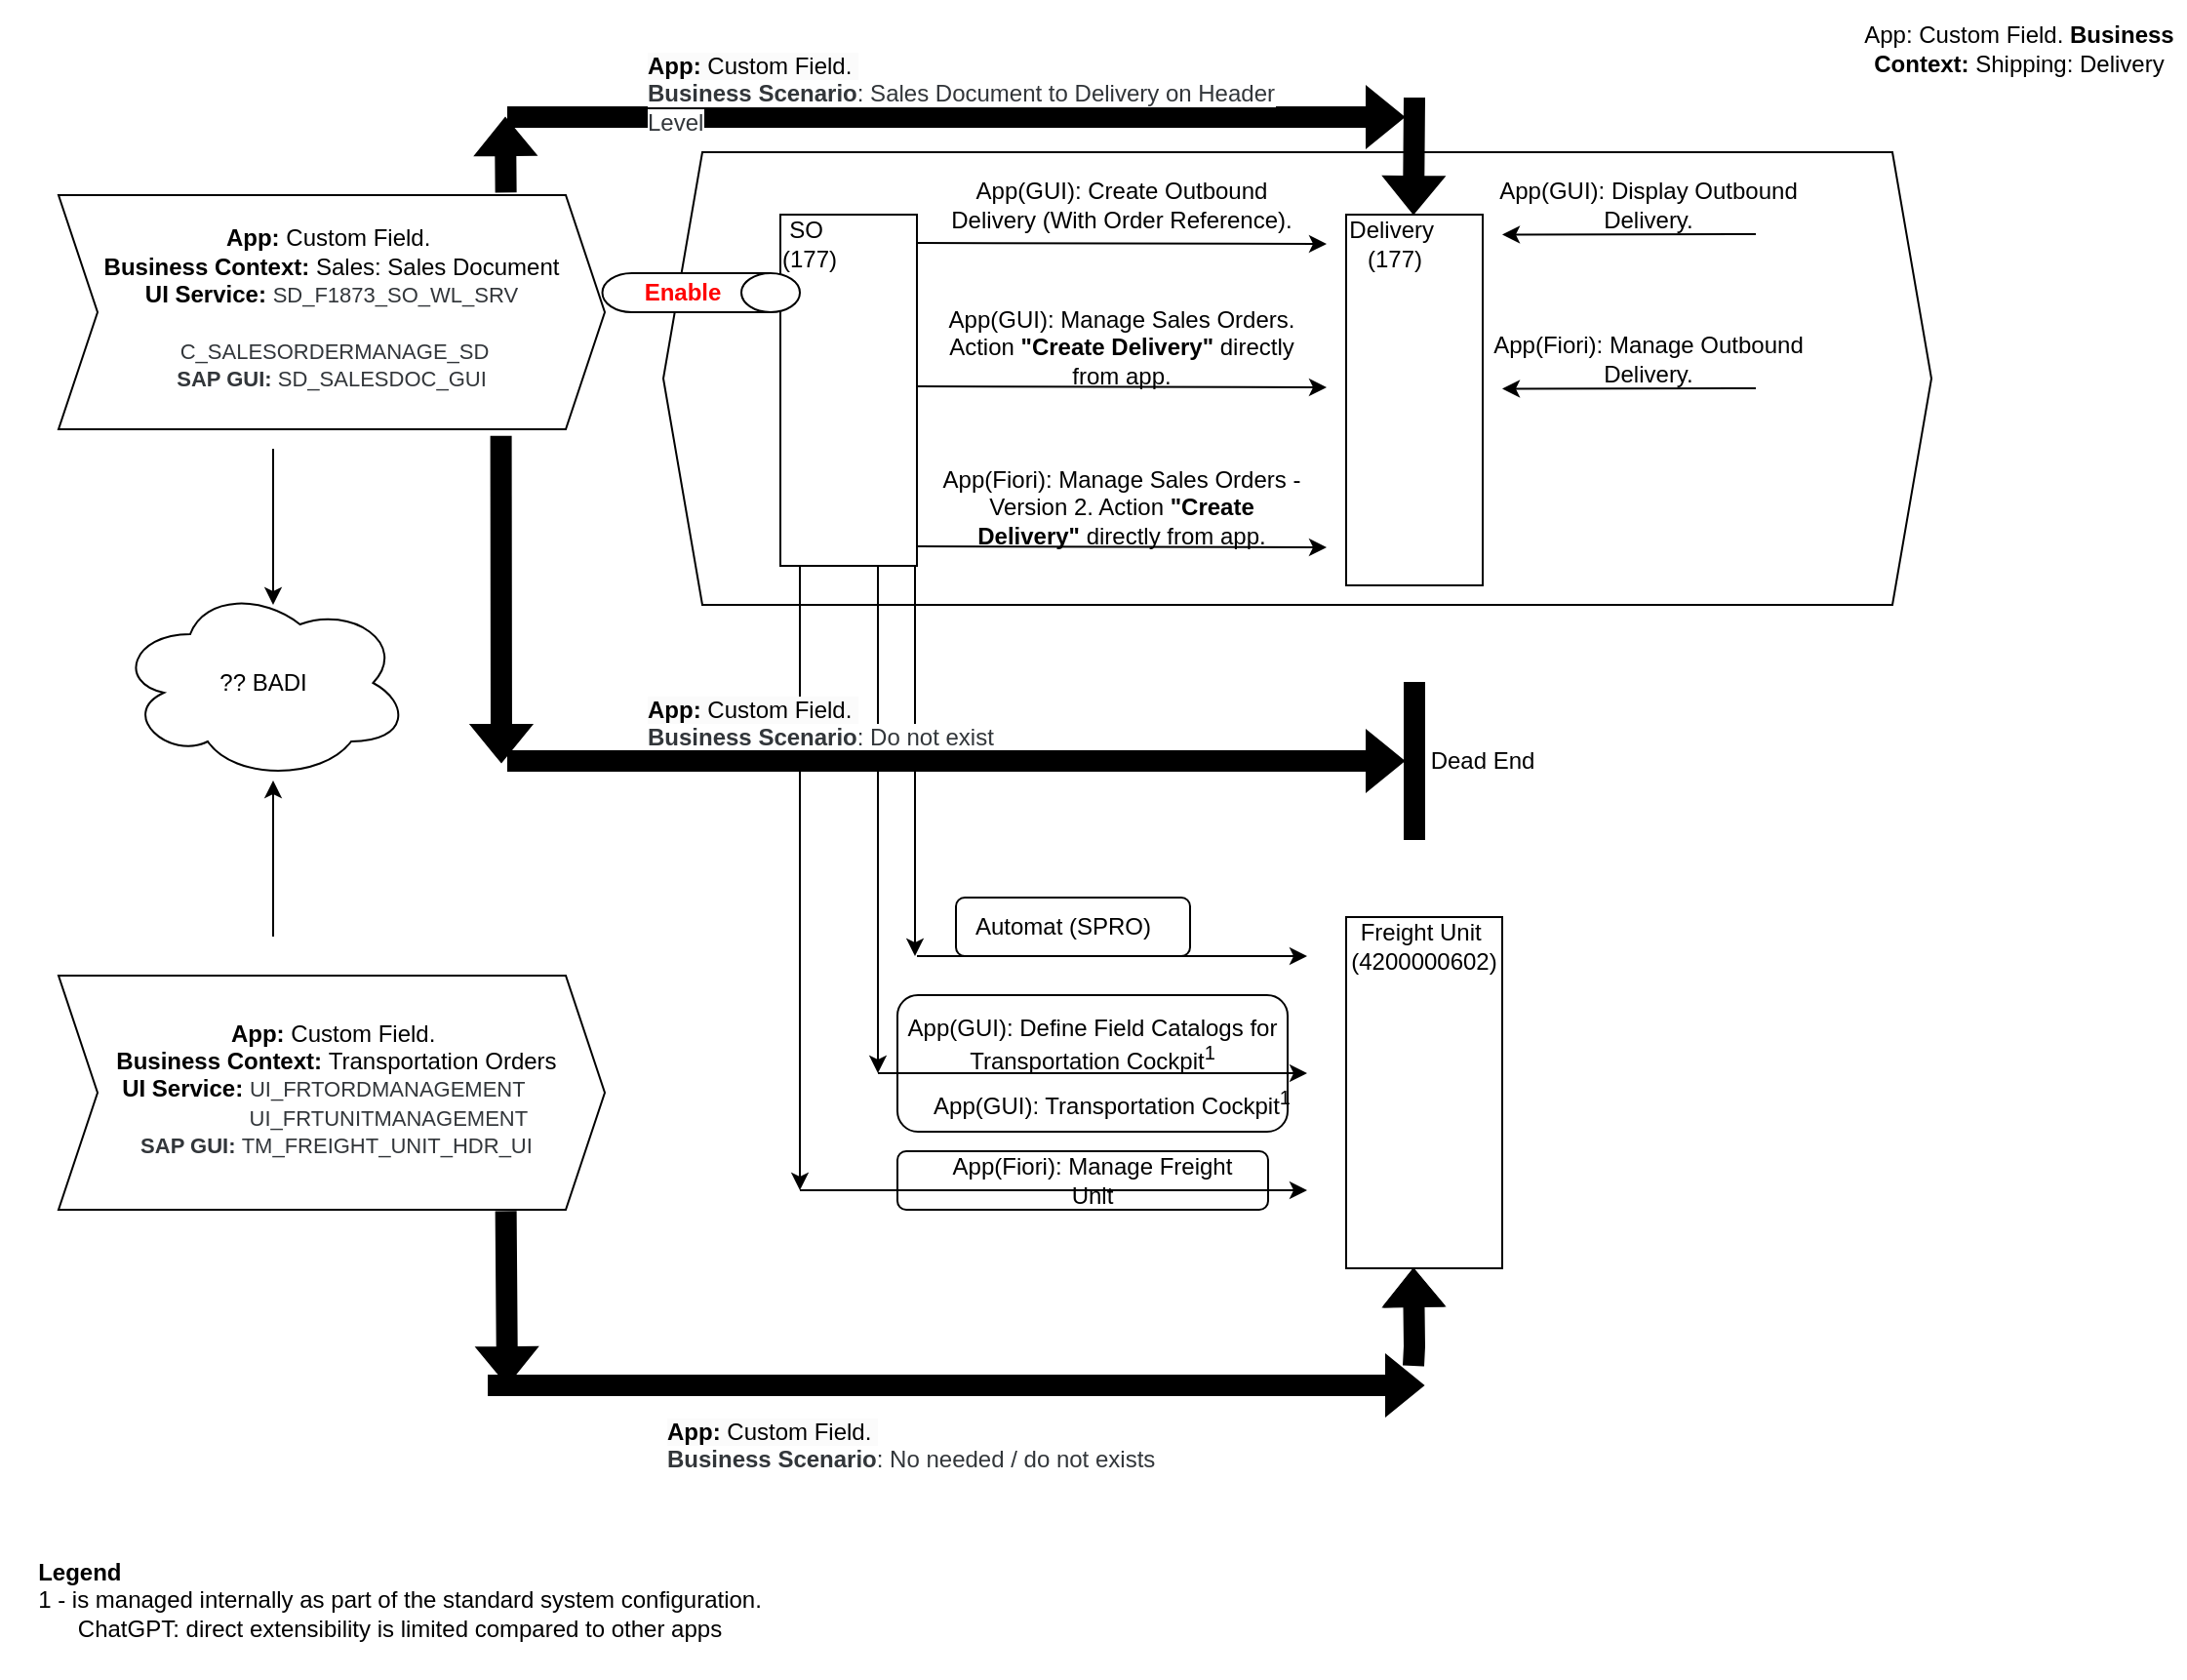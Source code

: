 <mxfile version="25.0.3">
  <diagram id="kgpKYQtTHZ0yAKxKKP6v" name="Page-1">
    <mxGraphModel dx="1977" dy="879" grid="1" gridSize="10" guides="1" tooltips="1" connect="1" arrows="1" fold="1" page="1" pageScale="1" pageWidth="850" pageHeight="1100" math="0" shadow="0">
      <root>
        <mxCell id="0" />
        <mxCell id="1" parent="0" />
        <mxCell id="PvaBhO4NJk3QBFCh-NM1-59" value="" style="rounded=1;whiteSpace=wrap;html=1;" vertex="1" parent="1">
          <mxGeometry x="200" y="620" width="190" height="30" as="geometry" />
        </mxCell>
        <mxCell id="PvaBhO4NJk3QBFCh-NM1-58" value="" style="rounded=1;whiteSpace=wrap;html=1;" vertex="1" parent="1">
          <mxGeometry x="200" y="540" width="200" height="70" as="geometry" />
        </mxCell>
        <mxCell id="PvaBhO4NJk3QBFCh-NM1-57" value="" style="rounded=1;whiteSpace=wrap;html=1;" vertex="1" parent="1">
          <mxGeometry x="230" y="490" width="120" height="30" as="geometry" />
        </mxCell>
        <mxCell id="PvaBhO4NJk3QBFCh-NM1-27" value="" style="shape=step;perimeter=stepPerimeter;whiteSpace=wrap;html=1;fixedSize=1;" vertex="1" parent="1">
          <mxGeometry x="-230" y="130" width="280" height="120" as="geometry" />
        </mxCell>
        <mxCell id="PvaBhO4NJk3QBFCh-NM1-19" value="" style="shape=hexagon;perimeter=hexagonPerimeter2;whiteSpace=wrap;html=1;fixedSize=1;" vertex="1" parent="1">
          <mxGeometry x="80" y="108" width="650" height="232" as="geometry" />
        </mxCell>
        <mxCell id="PvaBhO4NJk3QBFCh-NM1-2" value="" style="rounded=0;whiteSpace=wrap;html=1;" vertex="1" parent="1">
          <mxGeometry x="140" y="140" width="70" height="180" as="geometry" />
        </mxCell>
        <mxCell id="PvaBhO4NJk3QBFCh-NM1-3" value="SO&amp;nbsp;&lt;div&gt;(177)&lt;/div&gt;" style="text;html=1;align=center;verticalAlign=middle;whiteSpace=wrap;rounded=0;" vertex="1" parent="1">
          <mxGeometry x="120" y="140" width="70" height="30" as="geometry" />
        </mxCell>
        <mxCell id="PvaBhO4NJk3QBFCh-NM1-4" value="" style="endArrow=classic;html=1;rounded=0;entryX=0;entryY=0.5;entryDx=0;entryDy=0;" edge="1" parent="1" target="PvaBhO4NJk3QBFCh-NM1-7">
          <mxGeometry width="50" height="50" relative="1" as="geometry">
            <mxPoint x="210" y="154.5" as="sourcePoint" />
            <mxPoint x="350" y="155" as="targetPoint" />
          </mxGeometry>
        </mxCell>
        <mxCell id="PvaBhO4NJk3QBFCh-NM1-6" value="" style="rounded=0;whiteSpace=wrap;html=1;" vertex="1" parent="1">
          <mxGeometry x="430" y="140" width="70" height="190" as="geometry" />
        </mxCell>
        <mxCell id="PvaBhO4NJk3QBFCh-NM1-7" value="Delivery&amp;nbsp;&lt;div&gt;(177)&lt;/div&gt;" style="text;html=1;align=center;verticalAlign=middle;whiteSpace=wrap;rounded=0;" vertex="1" parent="1">
          <mxGeometry x="420" y="140" width="70" height="30" as="geometry" />
        </mxCell>
        <mxCell id="PvaBhO4NJk3QBFCh-NM1-8" value="App(GUI): Create Outbound Delivery (With Order Reference)." style="text;html=1;align=center;verticalAlign=middle;whiteSpace=wrap;rounded=0;" vertex="1" parent="1">
          <mxGeometry x="220" y="120" width="190" height="30" as="geometry" />
        </mxCell>
        <mxCell id="PvaBhO4NJk3QBFCh-NM1-9" value="App(Fiori): Manage Sales Orders - Version 2. Action &lt;strong&gt;&quot;Create Delivery&quot;&lt;/strong&gt; directly from app." style="text;html=1;align=center;verticalAlign=middle;whiteSpace=wrap;rounded=0;" vertex="1" parent="1">
          <mxGeometry x="220" y="270" width="190" height="40" as="geometry" />
        </mxCell>
        <mxCell id="PvaBhO4NJk3QBFCh-NM1-10" value="" style="endArrow=classic;html=1;rounded=0;entryX=0;entryY=0.5;entryDx=0;entryDy=0;" edge="1" parent="1">
          <mxGeometry width="50" height="50" relative="1" as="geometry">
            <mxPoint x="210" y="310" as="sourcePoint" />
            <mxPoint x="420" y="310.5" as="targetPoint" />
          </mxGeometry>
        </mxCell>
        <mxCell id="PvaBhO4NJk3QBFCh-NM1-11" value="" style="endArrow=classic;html=1;rounded=0;entryX=0;entryY=0.5;entryDx=0;entryDy=0;" edge="1" parent="1">
          <mxGeometry width="50" height="50" relative="1" as="geometry">
            <mxPoint x="640" y="150" as="sourcePoint" />
            <mxPoint x="510" y="150.25" as="targetPoint" />
          </mxGeometry>
        </mxCell>
        <mxCell id="PvaBhO4NJk3QBFCh-NM1-12" value="App(GUI): Display Outbound Delivery." style="text;html=1;align=center;verticalAlign=middle;whiteSpace=wrap;rounded=0;" vertex="1" parent="1">
          <mxGeometry x="490" y="120" width="190" height="30" as="geometry" />
        </mxCell>
        <mxCell id="PvaBhO4NJk3QBFCh-NM1-14" value="" style="endArrow=classic;html=1;rounded=0;entryX=0;entryY=0.5;entryDx=0;entryDy=0;" edge="1" parent="1">
          <mxGeometry width="50" height="50" relative="1" as="geometry">
            <mxPoint x="640" y="229" as="sourcePoint" />
            <mxPoint x="510" y="229.25" as="targetPoint" />
          </mxGeometry>
        </mxCell>
        <mxCell id="PvaBhO4NJk3QBFCh-NM1-15" value="App(Fiori): Manage Outbound Delivery." style="text;html=1;align=center;verticalAlign=middle;whiteSpace=wrap;rounded=0;" vertex="1" parent="1">
          <mxGeometry x="490" y="199" width="190" height="30" as="geometry" />
        </mxCell>
        <mxCell id="PvaBhO4NJk3QBFCh-NM1-16" value="App(GUI): Manage Sales Orders. Action &lt;strong&gt;&quot;Create Delivery&quot;&lt;/strong&gt; directly from app." style="text;html=1;align=center;verticalAlign=middle;whiteSpace=wrap;rounded=0;" vertex="1" parent="1">
          <mxGeometry x="220" y="188" width="190" height="40" as="geometry" />
        </mxCell>
        <mxCell id="PvaBhO4NJk3QBFCh-NM1-17" value="" style="endArrow=classic;html=1;rounded=0;entryX=0;entryY=0.5;entryDx=0;entryDy=0;" edge="1" parent="1">
          <mxGeometry width="50" height="50" relative="1" as="geometry">
            <mxPoint x="210" y="228" as="sourcePoint" />
            <mxPoint x="420" y="228.5" as="targetPoint" />
          </mxGeometry>
        </mxCell>
        <mxCell id="PvaBhO4NJk3QBFCh-NM1-20" value="&lt;b&gt;App:&lt;/b&gt; Custom Field.&amp;nbsp;&lt;div&gt;&lt;b&gt;Business Context:&lt;/b&gt; Sales: Sales Document&lt;/div&gt;&lt;div&gt;&lt;b&gt;UI Service:&lt;/b&gt;&amp;nbsp;&lt;span style=&quot;font-size: 11px; background-color: rgb(255, 255, 255); color: rgb(50, 54, 58); font-family: &amp;quot;72&amp;quot;, &amp;quot;72full&amp;quot;, Arial, Helvetica, sans-serif; text-align: left; white-space-collapse: preserve-breaks;&quot;&gt;SD_F1873_SO_WL_SRV&lt;/span&gt;&lt;/div&gt;&lt;div&gt;&lt;span style=&quot;color: rgb(50, 54, 58); font-family: &amp;quot;72&amp;quot;, &amp;quot;72full&amp;quot;, Arial, Helvetica, sans-serif; text-align: left; white-space-collapse: preserve-breaks; background-color: rgb(255, 255, 255);&quot;&gt;&lt;font style=&quot;font-size: 11px;&quot;&gt;&amp;nbsp; &amp;nbsp; &amp;nbsp; &amp;nbsp; &amp;nbsp; &amp;nbsp; &amp;nbsp; &amp;nbsp; &amp;nbsp; &amp;nbsp; &amp;nbsp; &amp;nbsp; &amp;nbsp; &amp;nbsp; &amp;nbsp; &amp;nbsp;C_SALESORDERMANAGE_SD&lt;/font&gt;&lt;/span&gt;&lt;/div&gt;&lt;div&gt;&lt;span style=&quot;color: rgb(50, 54, 58); font-family: &amp;quot;72&amp;quot;, &amp;quot;72full&amp;quot;, Arial, Helvetica, sans-serif; text-align: left; white-space-collapse: preserve-breaks; background-color: rgb(255, 255, 255);&quot;&gt;&lt;font style=&quot;font-size: 11px;&quot;&gt;&lt;b&gt;SAP GUI: &lt;/b&gt;SD_SALESDOC_GUI&lt;/font&gt;&lt;/span&gt;&lt;/div&gt;" style="text;html=1;align=center;verticalAlign=middle;whiteSpace=wrap;rounded=0;" vertex="1" parent="1">
          <mxGeometry x="-215" y="148" width="250" height="80" as="geometry" />
        </mxCell>
        <mxCell id="PvaBhO4NJk3QBFCh-NM1-21" value="" style="shape=flexArrow;endArrow=classic;html=1;rounded=0;fillColor=#000000;" edge="1" parent="1">
          <mxGeometry width="50" height="50" relative="1" as="geometry">
            <mxPoint y="90" as="sourcePoint" />
            <mxPoint x="460" y="90" as="targetPoint" />
          </mxGeometry>
        </mxCell>
        <mxCell id="PvaBhO4NJk3QBFCh-NM1-22" value="&lt;div&gt;&lt;span style=&quot;color: rgb(50, 54, 58); font-family: &amp;quot;72&amp;quot;, &amp;quot;72full&amp;quot;, Arial, Helvetica, sans-serif; font-style: normal; font-variant-ligatures: normal; font-variant-caps: normal; letter-spacing: normal; orphans: 2; text-align: left; text-indent: 0px; text-transform: none; widows: 2; word-spacing: 0px; -webkit-text-stroke-width: 0px; white-space: pre-line; background-color: rgb(255, 255, 255); text-decoration-thickness: initial; text-decoration-style: initial; text-decoration-color: initial; float: none; display: inline !important;&quot;&gt;&lt;font style=&quot;font-size: 12px;&quot;&gt;&lt;b style=&quot;color: rgb(0, 0, 0); font-family: Helvetica; text-align: center; white-space-collapse: collapse; background-color: rgb(251, 251, 251);&quot;&gt;App:&lt;/b&gt;&lt;span style=&quot;color: rgb(0, 0, 0); font-family: Helvetica; text-align: center; white-space-collapse: collapse; background-color: rgb(251, 251, 251);&quot;&gt;&amp;nbsp;Custom Field.&amp;nbsp;&lt;/span&gt;&lt;b&gt;&lt;/b&gt;&lt;/font&gt;&lt;/span&gt;&lt;/div&gt;&lt;span style=&quot;color: rgb(50, 54, 58); font-family: &amp;quot;72&amp;quot;, &amp;quot;72full&amp;quot;, Arial, Helvetica, sans-serif; font-style: normal; font-variant-ligatures: normal; font-variant-caps: normal; letter-spacing: normal; orphans: 2; text-align: left; text-indent: 0px; text-transform: none; widows: 2; word-spacing: 0px; -webkit-text-stroke-width: 0px; white-space: pre-line; background-color: rgb(255, 255, 255); text-decoration-thickness: initial; text-decoration-style: initial; text-decoration-color: initial; float: none; display: inline !important;&quot;&gt;&lt;font style=&quot;font-size: 12px;&quot;&gt;&lt;b style=&quot;&quot;&gt;Business Scenario&lt;/b&gt;: Sales Document to Delivery on Header Level&lt;/font&gt;&lt;/span&gt;" style="text;whiteSpace=wrap;html=1;" vertex="1" parent="1">
          <mxGeometry x="70" y="50" width="350" height="50" as="geometry" />
        </mxCell>
        <mxCell id="PvaBhO4NJk3QBFCh-NM1-23" value="App: Custom Field. &lt;b&gt;Business Context:&lt;/b&gt;&amp;nbsp;Shipping: Delivery" style="text;html=1;align=center;verticalAlign=middle;whiteSpace=wrap;rounded=0;" vertex="1" parent="1">
          <mxGeometry x="690" y="30" width="170" height="50" as="geometry" />
        </mxCell>
        <mxCell id="PvaBhO4NJk3QBFCh-NM1-26" value="" style="shape=cylinder3;whiteSpace=wrap;html=1;boundedLbl=1;backgroundOutline=1;size=15;rotation=90;" vertex="1" parent="1">
          <mxGeometry x="89.38" y="129.38" width="20" height="101.25" as="geometry" />
        </mxCell>
        <mxCell id="PvaBhO4NJk3QBFCh-NM1-32" value="" style="shape=flexArrow;endArrow=classic;html=1;rounded=0;exitX=0.819;exitY=-0.011;exitDx=0;exitDy=0;exitPerimeter=0;fillColor=#000000;" edge="1" parent="1" source="PvaBhO4NJk3QBFCh-NM1-27">
          <mxGeometry width="50" height="50" relative="1" as="geometry">
            <mxPoint x="-1" y="120" as="sourcePoint" />
            <mxPoint x="-1" y="90" as="targetPoint" />
          </mxGeometry>
        </mxCell>
        <mxCell id="PvaBhO4NJk3QBFCh-NM1-35" value="" style="shape=flexArrow;endArrow=classic;html=1;rounded=0;fillColor=#000000;" edge="1" parent="1">
          <mxGeometry width="50" height="50" relative="1" as="geometry">
            <mxPoint x="465" y="80" as="sourcePoint" />
            <mxPoint x="464.5" y="140" as="targetPoint" />
          </mxGeometry>
        </mxCell>
        <mxCell id="PvaBhO4NJk3QBFCh-NM1-36" value="&lt;font color=&quot;#ff0000&quot;&gt;&lt;b&gt;Enable&lt;/b&gt;&lt;/font&gt;" style="text;html=1;align=center;verticalAlign=middle;whiteSpace=wrap;rounded=0;" vertex="1" parent="1">
          <mxGeometry x="50" y="170" width="80" height="20" as="geometry" />
        </mxCell>
        <mxCell id="PvaBhO4NJk3QBFCh-NM1-37" value="" style="rounded=0;whiteSpace=wrap;html=1;" vertex="1" parent="1">
          <mxGeometry x="430" y="500" width="80" height="180" as="geometry" />
        </mxCell>
        <mxCell id="PvaBhO4NJk3QBFCh-NM1-38" value="Freight Unit&amp;nbsp;&lt;div&gt;(4200000602)&lt;/div&gt;" style="text;html=1;align=center;verticalAlign=middle;whiteSpace=wrap;rounded=0;" vertex="1" parent="1">
          <mxGeometry x="430" y="500" width="80" height="30" as="geometry" />
        </mxCell>
        <mxCell id="PvaBhO4NJk3QBFCh-NM1-39" value="" style="endArrow=classic;html=1;rounded=0;" edge="1" parent="1">
          <mxGeometry width="50" height="50" relative="1" as="geometry">
            <mxPoint x="209" y="320" as="sourcePoint" />
            <mxPoint x="209" y="520" as="targetPoint" />
          </mxGeometry>
        </mxCell>
        <mxCell id="PvaBhO4NJk3QBFCh-NM1-40" value="" style="endArrow=classic;html=1;rounded=0;" edge="1" parent="1">
          <mxGeometry width="50" height="50" relative="1" as="geometry">
            <mxPoint x="210" y="520" as="sourcePoint" />
            <mxPoint x="410" y="520" as="targetPoint" />
          </mxGeometry>
        </mxCell>
        <mxCell id="PvaBhO4NJk3QBFCh-NM1-42" value="Automat (SPRO)" style="text;html=1;align=center;verticalAlign=middle;whiteSpace=wrap;rounded=0;horizontal=1;" vertex="1" parent="1">
          <mxGeometry x="230" y="490" width="110" height="30" as="geometry" />
        </mxCell>
        <mxCell id="PvaBhO4NJk3QBFCh-NM1-43" value="" style="endArrow=classic;html=1;rounded=0;" edge="1" parent="1">
          <mxGeometry width="50" height="50" relative="1" as="geometry">
            <mxPoint x="190" y="320" as="sourcePoint" />
            <mxPoint x="190" y="580" as="targetPoint" />
          </mxGeometry>
        </mxCell>
        <mxCell id="PvaBhO4NJk3QBFCh-NM1-45" value="" style="endArrow=classic;html=1;rounded=0;" edge="1" parent="1">
          <mxGeometry width="50" height="50" relative="1" as="geometry">
            <mxPoint x="190" y="580" as="sourcePoint" />
            <mxPoint x="410" y="580" as="targetPoint" />
          </mxGeometry>
        </mxCell>
        <mxCell id="PvaBhO4NJk3QBFCh-NM1-46" value="App(GUI): Transportation Cockpit&lt;sup&gt;1&lt;/sup&gt;" style="text;html=1;align=center;verticalAlign=middle;whiteSpace=wrap;rounded=0;horizontal=0;rotation=90;" vertex="1" parent="1">
          <mxGeometry x="290" y="490" width="40" height="210" as="geometry" />
        </mxCell>
        <mxCell id="PvaBhO4NJk3QBFCh-NM1-47" value="&lt;div style=&quot;text-align: left;&quot;&gt;&lt;b style=&quot;background-color: initial;&quot;&gt;Legend&lt;/b&gt;&lt;/div&gt;&lt;div&gt;1 -&amp;nbsp;is managed internally as part of the standard system configuration.&lt;/div&gt;&lt;div&gt;ChatGPT:&amp;nbsp;direct extensibility is limited compared to other apps&lt;/div&gt;" style="text;html=1;align=center;verticalAlign=middle;whiteSpace=wrap;rounded=0;" vertex="1" parent="1">
          <mxGeometry x="-260" y="810" width="410" height="80" as="geometry" />
        </mxCell>
        <mxCell id="PvaBhO4NJk3QBFCh-NM1-48" value="App(GUI): Define Field Catalogs for Transportation Cockpit&lt;sup&gt;1&lt;/sup&gt;" style="text;html=1;align=center;verticalAlign=middle;whiteSpace=wrap;rounded=0;horizontal=0;rotation=90;" vertex="1" parent="1">
          <mxGeometry x="280" y="460" width="40" height="210" as="geometry" />
        </mxCell>
        <mxCell id="PvaBhO4NJk3QBFCh-NM1-54" value="" style="endArrow=classic;html=1;rounded=0;" edge="1" parent="1">
          <mxGeometry width="50" height="50" relative="1" as="geometry">
            <mxPoint x="150" y="320" as="sourcePoint" />
            <mxPoint x="150" y="640" as="targetPoint" />
          </mxGeometry>
        </mxCell>
        <mxCell id="PvaBhO4NJk3QBFCh-NM1-56" value="" style="endArrow=classic;html=1;rounded=0;" edge="1" parent="1">
          <mxGeometry width="50" height="50" relative="1" as="geometry">
            <mxPoint x="150" y="640" as="sourcePoint" />
            <mxPoint x="410" y="640" as="targetPoint" />
          </mxGeometry>
        </mxCell>
        <mxCell id="PvaBhO4NJk3QBFCh-NM1-60" value="App(Fiori): Manage Freight Unit" style="text;html=1;align=center;verticalAlign=middle;whiteSpace=wrap;rounded=0;" vertex="1" parent="1">
          <mxGeometry x="220" y="620" width="160" height="30" as="geometry" />
        </mxCell>
        <mxCell id="PvaBhO4NJk3QBFCh-NM1-63" value="" style="shape=flexArrow;endArrow=classic;html=1;rounded=0;fillColor=#000000;exitX=0.819;exitY=1.006;exitDx=0;exitDy=0;exitPerimeter=0;" edge="1" parent="1" source="PvaBhO4NJk3QBFCh-NM1-66">
          <mxGeometry width="50" height="50" relative="1" as="geometry">
            <mxPoint y="660" as="sourcePoint" />
            <mxPoint y="740" as="targetPoint" />
          </mxGeometry>
        </mxCell>
        <mxCell id="PvaBhO4NJk3QBFCh-NM1-64" value="" style="shape=flexArrow;endArrow=classic;html=1;rounded=0;fillColor=#000000;" edge="1" parent="1">
          <mxGeometry width="50" height="50" relative="1" as="geometry">
            <mxPoint x="-10" y="740" as="sourcePoint" />
            <mxPoint x="470" y="740" as="targetPoint" />
          </mxGeometry>
        </mxCell>
        <mxCell id="PvaBhO4NJk3QBFCh-NM1-65" value="" style="shape=flexArrow;endArrow=classic;html=1;rounded=0;fillColor=#000000;" edge="1" parent="1">
          <mxGeometry width="50" height="50" relative="1" as="geometry">
            <mxPoint x="464.5" y="730" as="sourcePoint" />
            <mxPoint x="464.5" y="680" as="targetPoint" />
            <Array as="points">
              <mxPoint x="465" y="720" />
            </Array>
          </mxGeometry>
        </mxCell>
        <mxCell id="PvaBhO4NJk3QBFCh-NM1-66" value="" style="shape=step;perimeter=stepPerimeter;whiteSpace=wrap;html=1;fixedSize=1;" vertex="1" parent="1">
          <mxGeometry x="-230" y="530" width="280" height="120" as="geometry" />
        </mxCell>
        <mxCell id="PvaBhO4NJk3QBFCh-NM1-67" value="&lt;b&gt;App:&lt;/b&gt; Custom Field.&amp;nbsp;&lt;div&gt;&lt;b&gt;Business Context:&lt;/b&gt;&amp;nbsp;Transportation Orders&lt;/div&gt;&lt;div&gt;&lt;b&gt;&amp;nbsp; &amp;nbsp; UI Service:&lt;/b&gt;&amp;nbsp;&lt;span style=&quot;white-space-collapse: preserve-breaks; color: rgb(50, 54, 58); font-family: &amp;quot;72&amp;quot;, &amp;quot;72full&amp;quot;, Arial, Helvetica, sans-serif; text-align: left; background-color: rgb(255, 255, 255);&quot;&gt;&lt;font style=&quot;font-size: 11px;&quot;&gt;UI_FRTORDMANAGEMENT&lt;/font&gt;&lt;/span&gt;&lt;span style=&quot;white-space-collapse: preserve-breaks; color: rgb(50, 54, 58); font-family: &amp;quot;72&amp;quot;, &amp;quot;72full&amp;quot;, Arial, Helvetica, sans-serif; text-align: left; background-color: rgb(255, 255, 255);&quot;&gt;&lt;font style=&quot;font-size: 11px;&quot;&gt;&amp;nbsp;&lt;/font&gt;&amp;nbsp; &amp;nbsp; &amp;nbsp; &amp;nbsp; &amp;nbsp; &amp;nbsp; &amp;nbsp; &amp;nbsp; &amp;nbsp; &amp;nbsp; &amp;nbsp; &amp;nbsp;&amp;nbsp;&lt;/span&gt;&lt;span style=&quot;white-space-collapse: preserve-breaks; background-color: rgb(255, 255, 255); color: rgb(50, 54, 58); font-family: &amp;quot;72&amp;quot;, &amp;quot;72full&amp;quot;, Arial, Helvetica, sans-serif; text-align: left;&quot;&gt;&lt;font style=&quot;font-size: 11px;&quot;&gt;UI_FRTUNITMANAGEMENT&lt;/font&gt;&lt;/span&gt;&lt;/div&gt;&lt;div&gt;&lt;span style=&quot;color: rgb(50, 54, 58); font-family: &amp;quot;72&amp;quot;, &amp;quot;72full&amp;quot;, Arial, Helvetica, sans-serif; text-align: left; white-space-collapse: preserve-breaks; background-color: rgb(255, 255, 255);&quot;&gt;&lt;font style=&quot;font-size: 11px;&quot;&gt;&lt;b&gt;SAP GUI:&amp;nbsp;&lt;/b&gt;&lt;/font&gt;&lt;/span&gt;&lt;span style=&quot;background-color: rgb(255, 255, 255); color: rgb(50, 54, 58); font-family: &amp;quot;72&amp;quot;, &amp;quot;72full&amp;quot;, Arial, Helvetica, sans-serif; text-align: left; white-space-collapse: preserve-breaks;&quot;&gt;&lt;font style=&quot;font-size: 11px;&quot;&gt;TM_FREIGHT_UNIT_HDR_UI&lt;/font&gt;&lt;/span&gt;&lt;/div&gt;" style="text;html=1;align=center;verticalAlign=middle;whiteSpace=wrap;rounded=0;" vertex="1" parent="1">
          <mxGeometry x="-215" y="548" width="255" height="80" as="geometry" />
        </mxCell>
        <mxCell id="PvaBhO4NJk3QBFCh-NM1-68" value="&lt;div&gt;&lt;span style=&quot;color: rgb(50, 54, 58); font-family: &amp;quot;72&amp;quot;, &amp;quot;72full&amp;quot;, Arial, Helvetica, sans-serif; font-style: normal; font-variant-ligatures: normal; font-variant-caps: normal; letter-spacing: normal; orphans: 2; text-align: left; text-indent: 0px; text-transform: none; widows: 2; word-spacing: 0px; -webkit-text-stroke-width: 0px; white-space: pre-line; background-color: rgb(255, 255, 255); text-decoration-thickness: initial; text-decoration-style: initial; text-decoration-color: initial; float: none; display: inline !important;&quot;&gt;&lt;font style=&quot;font-size: 12px;&quot;&gt;&lt;b style=&quot;color: rgb(0, 0, 0); font-family: Helvetica; text-align: center; white-space-collapse: collapse; background-color: rgb(251, 251, 251);&quot;&gt;App:&lt;/b&gt;&lt;span style=&quot;color: rgb(0, 0, 0); font-family: Helvetica; text-align: center; white-space-collapse: collapse; background-color: rgb(251, 251, 251);&quot;&gt;&amp;nbsp;Custom Field.&amp;nbsp;&lt;/span&gt;&lt;b&gt;&lt;/b&gt;&lt;/font&gt;&lt;/span&gt;&lt;/div&gt;&lt;span style=&quot;color: rgb(50, 54, 58); font-family: &amp;quot;72&amp;quot;, &amp;quot;72full&amp;quot;, Arial, Helvetica, sans-serif; font-style: normal; font-variant-ligatures: normal; font-variant-caps: normal; letter-spacing: normal; orphans: 2; text-align: left; text-indent: 0px; text-transform: none; widows: 2; word-spacing: 0px; -webkit-text-stroke-width: 0px; white-space: pre-line; background-color: rgb(255, 255, 255); text-decoration-thickness: initial; text-decoration-style: initial; text-decoration-color: initial; float: none; display: inline !important;&quot;&gt;&lt;font style=&quot;font-size: 12px;&quot;&gt;&lt;b style=&quot;&quot;&gt;Business Scenario&lt;/b&gt;: No needed / do not exists&lt;/font&gt;&lt;/span&gt;" style="text;whiteSpace=wrap;html=1;" vertex="1" parent="1">
          <mxGeometry x="80" y="750" width="350" height="50" as="geometry" />
        </mxCell>
        <mxCell id="PvaBhO4NJk3QBFCh-NM1-70" value="" style="shape=flexArrow;endArrow=classic;html=1;rounded=0;fillColor=#000000;exitX=0.81;exitY=1.028;exitDx=0;exitDy=0;exitPerimeter=0;" edge="1" parent="1" source="PvaBhO4NJk3QBFCh-NM1-27">
          <mxGeometry width="50" height="50" relative="1" as="geometry">
            <mxPoint x="-1" y="390" as="sourcePoint" />
            <mxPoint x="-3" y="421" as="targetPoint" />
          </mxGeometry>
        </mxCell>
        <mxCell id="PvaBhO4NJk3QBFCh-NM1-73" value="" style="shape=flexArrow;endArrow=classic;html=1;rounded=0;fillColor=#000000;" edge="1" parent="1" source="PvaBhO4NJk3QBFCh-NM1-76">
          <mxGeometry width="50" height="50" relative="1" as="geometry">
            <mxPoint y="420" as="sourcePoint" />
            <mxPoint x="460" y="420" as="targetPoint" />
          </mxGeometry>
        </mxCell>
        <mxCell id="PvaBhO4NJk3QBFCh-NM1-74" value="&lt;div&gt;&lt;span style=&quot;color: rgb(50, 54, 58); font-family: &amp;quot;72&amp;quot;, &amp;quot;72full&amp;quot;, Arial, Helvetica, sans-serif; font-style: normal; font-variant-ligatures: normal; font-variant-caps: normal; letter-spacing: normal; orphans: 2; text-align: left; text-indent: 0px; text-transform: none; widows: 2; word-spacing: 0px; -webkit-text-stroke-width: 0px; white-space: pre-line; background-color: rgb(255, 255, 255); text-decoration-thickness: initial; text-decoration-style: initial; text-decoration-color: initial; float: none; display: inline !important;&quot;&gt;&lt;font style=&quot;font-size: 12px;&quot;&gt;&lt;b style=&quot;color: rgb(0, 0, 0); font-family: Helvetica; text-align: center; white-space-collapse: collapse; background-color: rgb(251, 251, 251);&quot;&gt;App:&lt;/b&gt;&lt;span style=&quot;color: rgb(0, 0, 0); font-family: Helvetica; text-align: center; white-space-collapse: collapse; background-color: rgb(251, 251, 251);&quot;&gt;&amp;nbsp;Custom Field.&amp;nbsp;&lt;/span&gt;&lt;b&gt;&lt;/b&gt;&lt;/font&gt;&lt;/span&gt;&lt;/div&gt;&lt;span style=&quot;color: rgb(50, 54, 58); font-family: &amp;quot;72&amp;quot;, &amp;quot;72full&amp;quot;, Arial, Helvetica, sans-serif; font-style: normal; font-variant-ligatures: normal; font-variant-caps: normal; letter-spacing: normal; orphans: 2; text-align: left; text-indent: 0px; text-transform: none; widows: 2; word-spacing: 0px; -webkit-text-stroke-width: 0px; white-space: pre-line; background-color: rgb(255, 255, 255); text-decoration-thickness: initial; text-decoration-style: initial; text-decoration-color: initial; float: none; display: inline !important;&quot;&gt;&lt;font style=&quot;font-size: 12px;&quot;&gt;&lt;b style=&quot;&quot;&gt;Business Scenario&lt;/b&gt;: Do not exist&lt;/font&gt;&lt;/span&gt;" style="text;whiteSpace=wrap;html=1;" vertex="1" parent="1">
          <mxGeometry x="70" y="380" width="350" height="50" as="geometry" />
        </mxCell>
        <mxCell id="PvaBhO4NJk3QBFCh-NM1-77" value="" style="shape=flexArrow;endArrow=classic;html=1;rounded=0;fillColor=#000000;" edge="1" parent="1" target="PvaBhO4NJk3QBFCh-NM1-76">
          <mxGeometry width="50" height="50" relative="1" as="geometry">
            <mxPoint y="420" as="sourcePoint" />
            <mxPoint x="460" y="420" as="targetPoint" />
          </mxGeometry>
        </mxCell>
        <mxCell id="PvaBhO4NJk3QBFCh-NM1-76" value="" style="rounded=0;whiteSpace=wrap;html=1;fillColor=#000000;" vertex="1" parent="1">
          <mxGeometry x="460" y="380" width="10" height="80" as="geometry" />
        </mxCell>
        <mxCell id="PvaBhO4NJk3QBFCh-NM1-78" value="Dead End" style="text;html=1;align=center;verticalAlign=middle;whiteSpace=wrap;rounded=0;" vertex="1" parent="1">
          <mxGeometry x="460" y="405" width="80" height="30" as="geometry" />
        </mxCell>
        <mxCell id="PvaBhO4NJk3QBFCh-NM1-79" value="" style="ellipse;shape=cloud;whiteSpace=wrap;html=1;" vertex="1" parent="1">
          <mxGeometry x="-200" y="330" width="150" height="100" as="geometry" />
        </mxCell>
        <mxCell id="PvaBhO4NJk3QBFCh-NM1-80" value="" style="endArrow=classic;html=1;rounded=0;" edge="1" parent="1">
          <mxGeometry width="50" height="50" relative="1" as="geometry">
            <mxPoint x="-120" y="260" as="sourcePoint" />
            <mxPoint x="-120" y="340" as="targetPoint" />
          </mxGeometry>
        </mxCell>
        <mxCell id="PvaBhO4NJk3QBFCh-NM1-81" value="" style="endArrow=classic;html=1;rounded=0;" edge="1" parent="1">
          <mxGeometry width="50" height="50" relative="1" as="geometry">
            <mxPoint x="-120" y="510" as="sourcePoint" />
            <mxPoint x="-120" y="430" as="targetPoint" />
          </mxGeometry>
        </mxCell>
        <mxCell id="PvaBhO4NJk3QBFCh-NM1-82" value="?? BADI" style="text;html=1;align=center;verticalAlign=middle;whiteSpace=wrap;rounded=0;" vertex="1" parent="1">
          <mxGeometry x="-155" y="365" width="60" height="30" as="geometry" />
        </mxCell>
      </root>
    </mxGraphModel>
  </diagram>
</mxfile>
